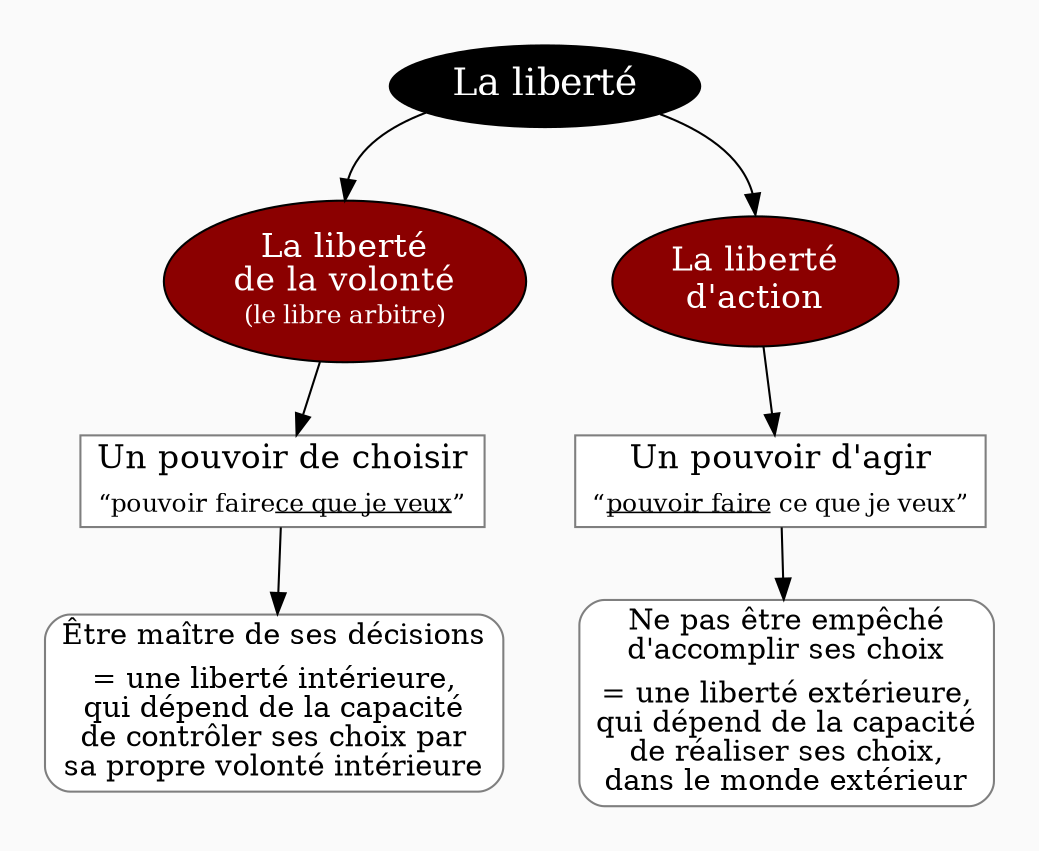 digraph G {
// Template : diagram
// Usage : 
//rankdir=LR
splines=true
//splines=curved
bgcolor=grey98
pad=0.3
style=filled
edge[minlen=4]
node[style=filled, fontcolor=white]
ranksep=0.1
nodesep=0.5

// NIVEAU 1
node[fillcolor=12, fontsize=18]
a1[label="La liberté"]

// NIVEAU 2
node[fillcolor=red4, fontsize=16]
a1->{
b1[label=<La liberté<br/>
de la volonté<br/>
<font point-size="3"><br/></font>
<font point-size="12">(le libre arbitre)</font>>]
b2[label="La liberté
d'action"]    
}[headport=n]

node[fontcolor=black]
// NIVEAU 3 (sans intermédiaire)
node [shape=box, fillcolor=white, color=grey50]
// c1[label=""]
b1->c1
c1[label=<Un pouvoir de choisir<br/>
<font point-size="8"><br/></font>
<font point-size="12">“pouvoir faire<u>ce que je veux</u>”</font>>]
b2->c2
c2[label=<Un pouvoir d'agir<br/>
<font point-size="8"><br/></font>
<font point-size="12">“<u>pouvoir faire</u> ce que je veux”</font>>]

// INTERMÉDIAIRE AVANT NIVEAU 3
node[fillcolor=grey78, shape=oval]
// [arrowhead=none]
// bc1[label=""]

// NIVEAU 3 (avec intermédiaire)
node[fillcolor=white, shape=box, color=grey50]
// c1[label=""]

// NIVEAU 4
node[style="filled,rounded", fillcolor=white, shape=box, color=grey50]
// d1[label=""]

c1->d1
c2->d2

d1[label=<<font point-size="14">Être maître de ses décisions<br/></font>
<font point-size="7"><br/></font>
<font point-size="14">= une liberté intérieure,<br/>
qui dépend de la capacité<br/>
de contrôler ses choix par<br/>
sa propre volonté intérieure</font>>]
d2[label=<<font point-size="14">Ne pas être empêché<br/>
d'accomplir ses choix<br/></font>
<font point-size="7"><br/></font>
<font point-size="14">= une liberté extérieure,<br/>
qui dépend de la capacité<br/>
de réaliser ses choix,<br/>
dans le monde extérieur</font>>]



// ÉTIQUETTES EN ROUGE
node[shape=plaintext, fontcolor=firebrick3, fillcolor=grey98]
// e1[label=< <B>= Titre</B><BR /><BR />Contenu<BR /> >]
// e1[label=""]
// ->e1[minlen=1, style=invis]



// REMARQUES EN BLEU
node[color=blue, shape=box, margin=0.07, fontcolor=black, fontsize=12, style="dashed", penwidth=0.6]
edge[color=blue, arrowhead="none", xlabel="", style="dashed", penwidth=0.6]
// r1[label=""]
// {rank=same;->r1}
// {rank=same;r1->[dir=back]}

}

